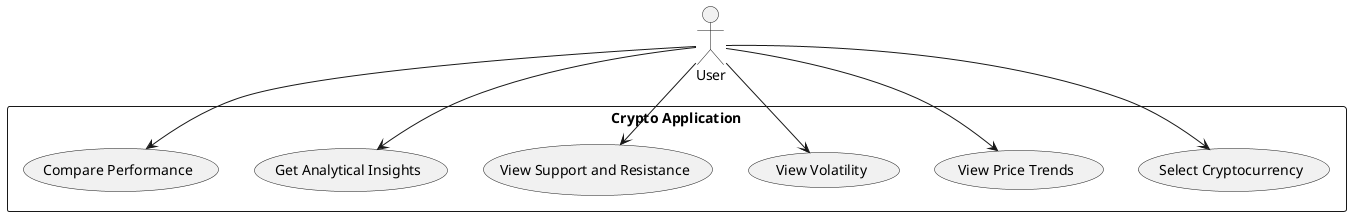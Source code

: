 @startuml
actor User

rectangle "Crypto Application" {
    User --> (Select Cryptocurrency)
    User --> (View Price Trends)
    User --> (View Volatility)
    User --> (View Support and Resistance)
    User --> (Get Analytical Insights)
    User --> (Compare Performance)
}

@enduml
